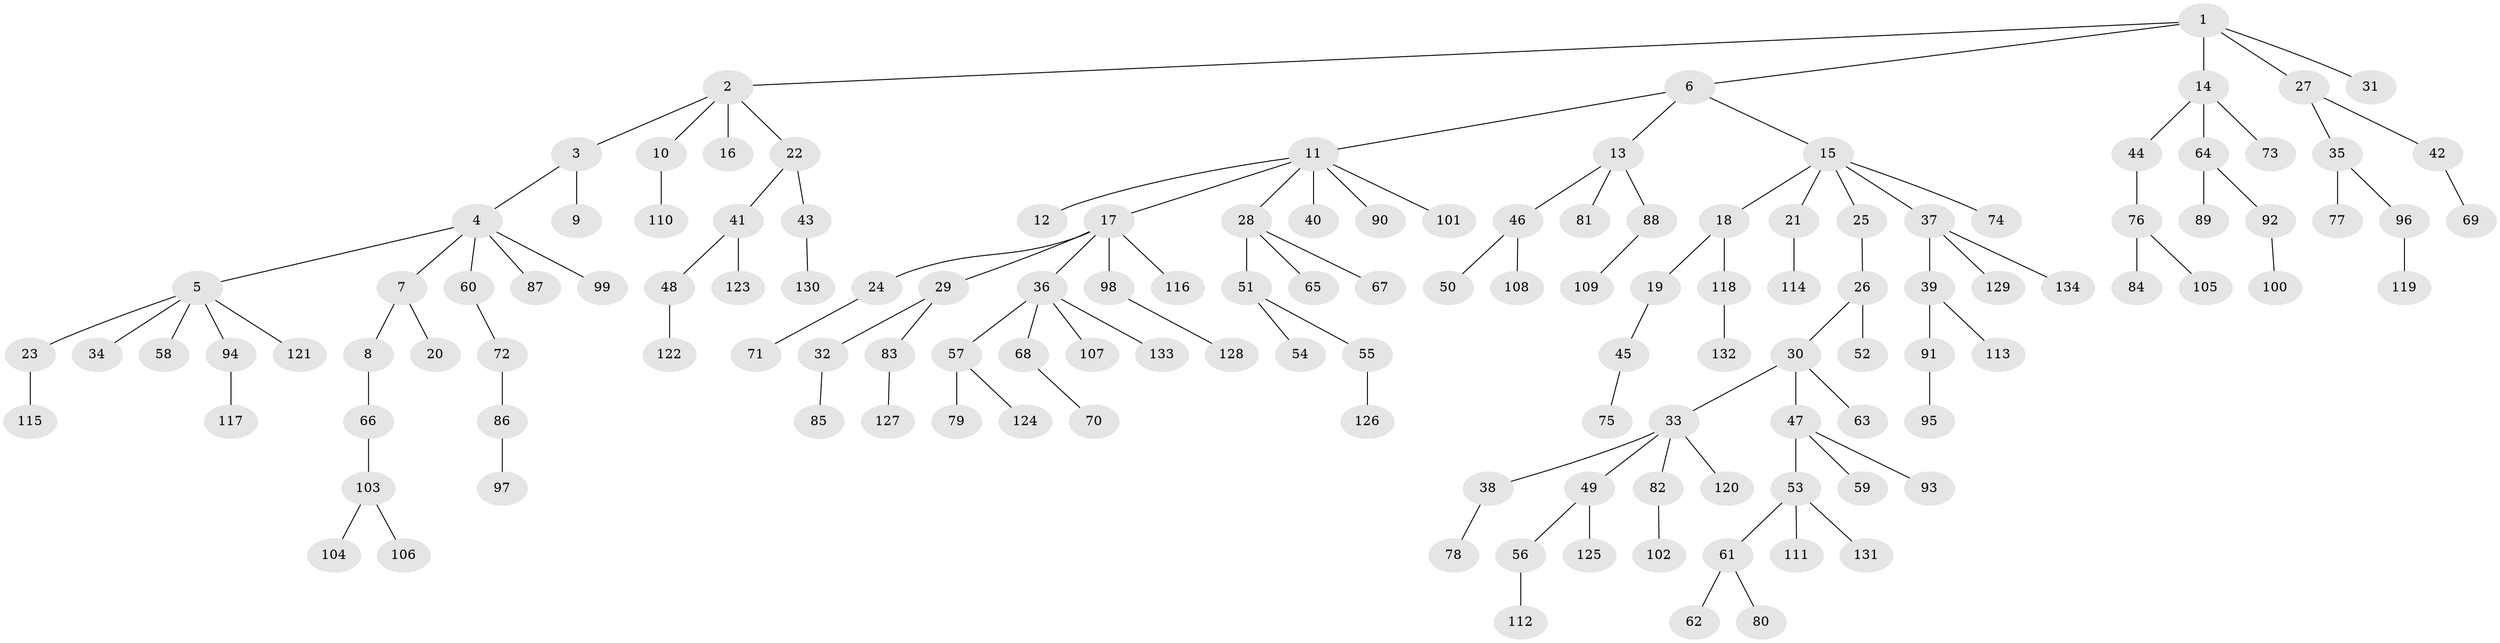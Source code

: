 // Generated by graph-tools (version 1.1) at 2025/11/02/27/25 16:11:28]
// undirected, 134 vertices, 133 edges
graph export_dot {
graph [start="1"]
  node [color=gray90,style=filled];
  1;
  2;
  3;
  4;
  5;
  6;
  7;
  8;
  9;
  10;
  11;
  12;
  13;
  14;
  15;
  16;
  17;
  18;
  19;
  20;
  21;
  22;
  23;
  24;
  25;
  26;
  27;
  28;
  29;
  30;
  31;
  32;
  33;
  34;
  35;
  36;
  37;
  38;
  39;
  40;
  41;
  42;
  43;
  44;
  45;
  46;
  47;
  48;
  49;
  50;
  51;
  52;
  53;
  54;
  55;
  56;
  57;
  58;
  59;
  60;
  61;
  62;
  63;
  64;
  65;
  66;
  67;
  68;
  69;
  70;
  71;
  72;
  73;
  74;
  75;
  76;
  77;
  78;
  79;
  80;
  81;
  82;
  83;
  84;
  85;
  86;
  87;
  88;
  89;
  90;
  91;
  92;
  93;
  94;
  95;
  96;
  97;
  98;
  99;
  100;
  101;
  102;
  103;
  104;
  105;
  106;
  107;
  108;
  109;
  110;
  111;
  112;
  113;
  114;
  115;
  116;
  117;
  118;
  119;
  120;
  121;
  122;
  123;
  124;
  125;
  126;
  127;
  128;
  129;
  130;
  131;
  132;
  133;
  134;
  1 -- 2;
  1 -- 6;
  1 -- 14;
  1 -- 27;
  1 -- 31;
  2 -- 3;
  2 -- 10;
  2 -- 16;
  2 -- 22;
  3 -- 4;
  3 -- 9;
  4 -- 5;
  4 -- 7;
  4 -- 60;
  4 -- 87;
  4 -- 99;
  5 -- 23;
  5 -- 34;
  5 -- 58;
  5 -- 94;
  5 -- 121;
  6 -- 11;
  6 -- 13;
  6 -- 15;
  7 -- 8;
  7 -- 20;
  8 -- 66;
  10 -- 110;
  11 -- 12;
  11 -- 17;
  11 -- 28;
  11 -- 40;
  11 -- 90;
  11 -- 101;
  13 -- 46;
  13 -- 81;
  13 -- 88;
  14 -- 44;
  14 -- 64;
  14 -- 73;
  15 -- 18;
  15 -- 21;
  15 -- 25;
  15 -- 37;
  15 -- 74;
  17 -- 24;
  17 -- 29;
  17 -- 36;
  17 -- 98;
  17 -- 116;
  18 -- 19;
  18 -- 118;
  19 -- 45;
  21 -- 114;
  22 -- 41;
  22 -- 43;
  23 -- 115;
  24 -- 71;
  25 -- 26;
  26 -- 30;
  26 -- 52;
  27 -- 35;
  27 -- 42;
  28 -- 51;
  28 -- 65;
  28 -- 67;
  29 -- 32;
  29 -- 83;
  30 -- 33;
  30 -- 47;
  30 -- 63;
  32 -- 85;
  33 -- 38;
  33 -- 49;
  33 -- 82;
  33 -- 120;
  35 -- 77;
  35 -- 96;
  36 -- 57;
  36 -- 68;
  36 -- 107;
  36 -- 133;
  37 -- 39;
  37 -- 129;
  37 -- 134;
  38 -- 78;
  39 -- 91;
  39 -- 113;
  41 -- 48;
  41 -- 123;
  42 -- 69;
  43 -- 130;
  44 -- 76;
  45 -- 75;
  46 -- 50;
  46 -- 108;
  47 -- 53;
  47 -- 59;
  47 -- 93;
  48 -- 122;
  49 -- 56;
  49 -- 125;
  51 -- 54;
  51 -- 55;
  53 -- 61;
  53 -- 111;
  53 -- 131;
  55 -- 126;
  56 -- 112;
  57 -- 79;
  57 -- 124;
  60 -- 72;
  61 -- 62;
  61 -- 80;
  64 -- 89;
  64 -- 92;
  66 -- 103;
  68 -- 70;
  72 -- 86;
  76 -- 84;
  76 -- 105;
  82 -- 102;
  83 -- 127;
  86 -- 97;
  88 -- 109;
  91 -- 95;
  92 -- 100;
  94 -- 117;
  96 -- 119;
  98 -- 128;
  103 -- 104;
  103 -- 106;
  118 -- 132;
}
